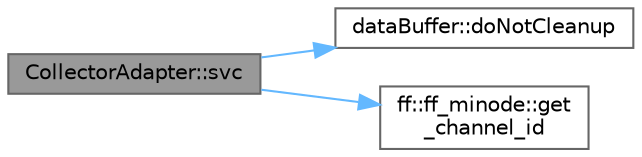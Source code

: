 digraph "CollectorAdapter::svc"
{
 // LATEX_PDF_SIZE
  bgcolor="transparent";
  edge [fontname=Helvetica,fontsize=10,labelfontname=Helvetica,labelfontsize=10];
  node [fontname=Helvetica,fontsize=10,shape=box,height=0.2,width=0.4];
  rankdir="LR";
  Node1 [id="Node000001",label="CollectorAdapter::svc",height=0.2,width=0.4,color="gray40", fillcolor="grey60", style="filled", fontcolor="black",tooltip="The service callback (should be filled by user with parallel activity business code)"];
  Node1 -> Node2 [id="edge1_Node000001_Node000002",color="steelblue1",style="solid",tooltip=" "];
  Node2 [id="Node000002",label="dataBuffer::doNotCleanup",height=0.2,width=0.4,color="grey40", fillcolor="white", style="filled",URL="$classdata_buffer.html#a2f37fc60cf7cf9375115119157d4cb8d",tooltip=" "];
  Node1 -> Node3 [id="edge2_Node000001_Node000003",color="steelblue1",style="solid",tooltip=" "];
  Node3 [id="Node000003",label="ff::ff_minode::get\l_channel_id",height=0.2,width=0.4,color="grey40", fillcolor="white", style="filled",URL="$classff_1_1ff__minode.html#aec0199f5245ed82be8e205540691c6b0",tooltip="Gets the channel id from which the data has just been received"];
}
